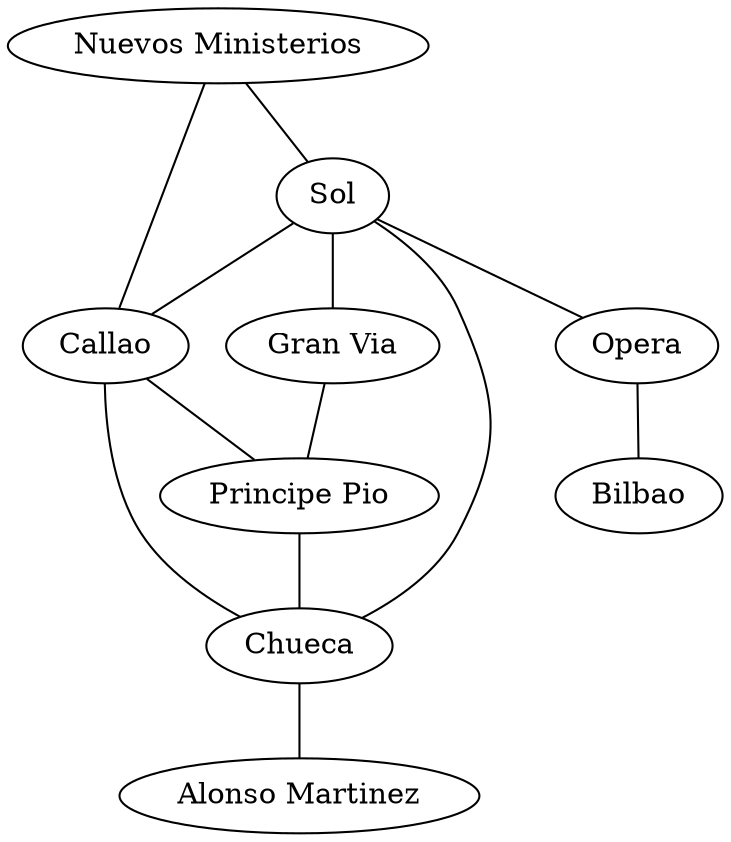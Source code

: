 strict graph G {
  1 [ label="Sol" ];
  2 [ label="Callao" ];
  3 [ label="Gran Via" ];
  4 [ label="Principe Pio" ];
  5 [ label="Chueca" ];
  6 [ label="Nuevos Ministerios" ];
  7 [ label="Opera" ];
  8 [ label="Bilbao" ];
  9 [ label="Alonso Martinez" ];
  1 -- 2 [ ];
  1 -- 3 [ ];
  1 -- 5 [ ];
  2 -- 5 [ ];
  3 -- 4 [ ];
  4 -- 5 [ ];
  6 -- 2 [ ];
  6 -- 1 [ ];
  2 -- 4 [ ];
  1 -- 7 [ ];
  5 -- 9 [ ];
  7 -- 8 [ ];
}
